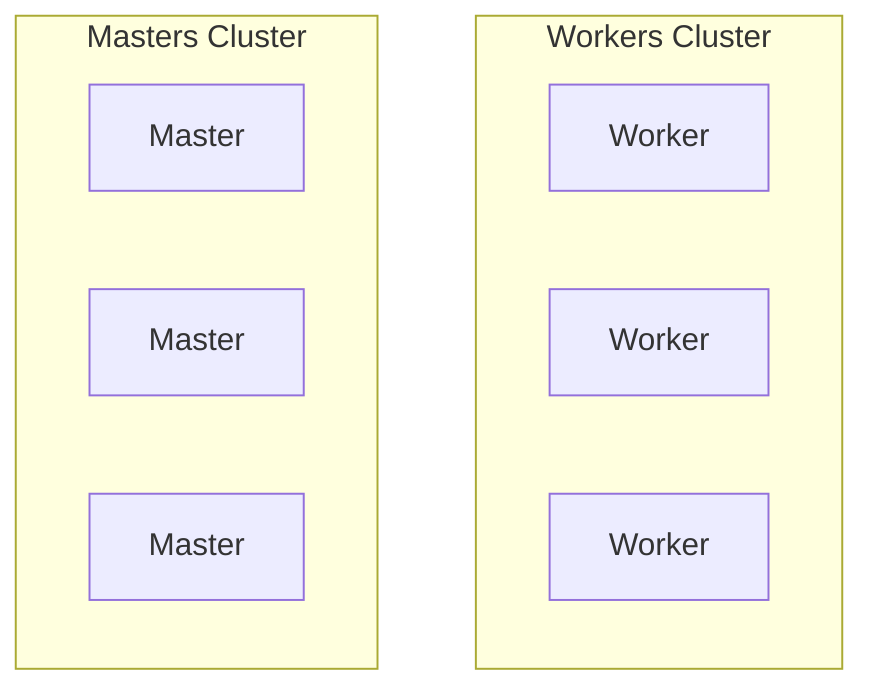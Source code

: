 graph TD;
subgraph Workers Cluster
W1[Worker]
W2[Worker]
W3[Worker]
end;
subgraph Masters Cluster
M1[Master]
M2[Master]
M3[Master]
end;